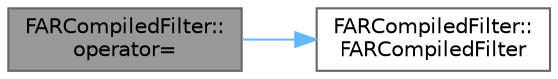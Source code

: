 digraph "FARCompiledFilter::operator="
{
 // INTERACTIVE_SVG=YES
 // LATEX_PDF_SIZE
  bgcolor="transparent";
  edge [fontname=Helvetica,fontsize=10,labelfontname=Helvetica,labelfontsize=10];
  node [fontname=Helvetica,fontsize=10,shape=box,height=0.2,width=0.4];
  rankdir="LR";
  Node1 [id="Node000001",label="FARCompiledFilter::\loperator=",height=0.2,width=0.4,color="gray40", fillcolor="grey60", style="filled", fontcolor="black",tooltip=" "];
  Node1 -> Node2 [id="edge1_Node000001_Node000002",color="steelblue1",style="solid",tooltip=" "];
  Node2 [id="Node000002",label="FARCompiledFilter::\lFARCompiledFilter",height=0.2,width=0.4,color="grey40", fillcolor="white", style="filled",URL="$d7/d6e/structFARCompiledFilter.html#afbdab8dd9226212342cc1f6ff105353d",tooltip=" "];
}
